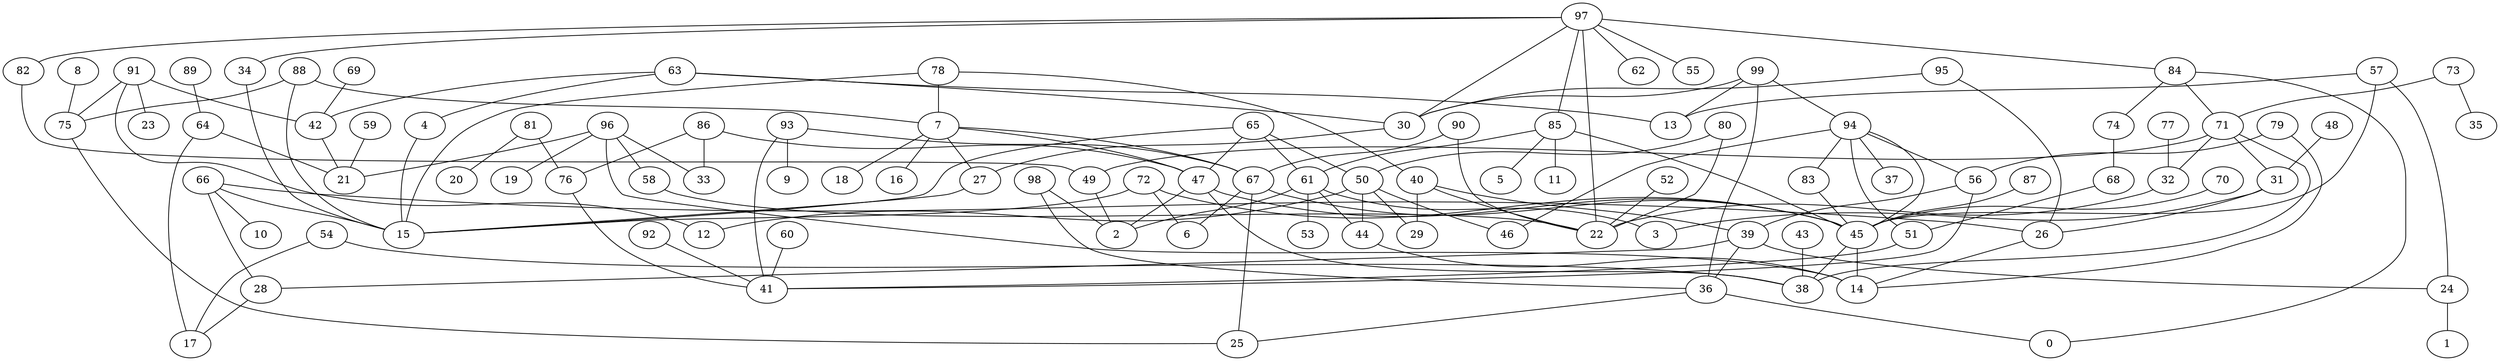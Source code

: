 digraph GG_graph {

subgraph G_graph {
edge [color = black]
"89" -> "64" [dir = none]
"28" -> "17" [dir = none]
"36" -> "25" [dir = none]
"98" -> "2" [dir = none]
"88" -> "75" [dir = none]
"64" -> "17" [dir = none]
"64" -> "21" [dir = none]
"54" -> "38" [dir = none]
"92" -> "41" [dir = none]
"87" -> "45" [dir = none]
"68" -> "51" [dir = none]
"60" -> "41" [dir = none]
"76" -> "41" [dir = none]
"24" -> "1" [dir = none]
"91" -> "23" [dir = none]
"91" -> "75" [dir = none]
"91" -> "42" [dir = none]
"48" -> "31" [dir = none]
"34" -> "15" [dir = none]
"93" -> "9" [dir = none]
"93" -> "67" [dir = none]
"77" -> "32" [dir = none]
"66" -> "10" [dir = none]
"66" -> "15" [dir = none]
"70" -> "45" [dir = none]
"72" -> "6" [dir = none]
"72" -> "45" [dir = none]
"97" -> "62" [dir = none]
"97" -> "55" [dir = none]
"97" -> "82" [dir = none]
"97" -> "30" [dir = none]
"97" -> "22" [dir = none]
"97" -> "85" [dir = none]
"8" -> "75" [dir = none]
"26" -> "14" [dir = none]
"83" -> "45" [dir = none]
"65" -> "61" [dir = none]
"7" -> "18" [dir = none]
"7" -> "16" [dir = none]
"7" -> "27" [dir = none]
"7" -> "47" [dir = none]
"7" -> "67" [dir = none]
"90" -> "22" [dir = none]
"52" -> "22" [dir = none]
"45" -> "38" [dir = none]
"45" -> "14" [dir = none]
"57" -> "24" [dir = none]
"57" -> "13" [dir = none]
"57" -> "45" [dir = none]
"94" -> "37" [dir = none]
"94" -> "56" [dir = none]
"94" -> "46" [dir = none]
"94" -> "45" [dir = none]
"85" -> "5" [dir = none]
"85" -> "11" [dir = none]
"85" -> "61" [dir = none]
"85" -> "45" [dir = none]
"44" -> "14" [dir = none]
"61" -> "3" [dir = none]
"61" -> "53" [dir = none]
"61" -> "2" [dir = none]
"80" -> "50" [dir = none]
"80" -> "22" [dir = none]
"42" -> "21" [dir = none]
"49" -> "2" [dir = none]
"71" -> "31" [dir = none]
"71" -> "32" [dir = none]
"71" -> "38" [dir = none]
"43" -> "38" [dir = none]
"96" -> "58" [dir = none]
"96" -> "19" [dir = none]
"96" -> "21" [dir = none]
"96" -> "33" [dir = none]
"96" -> "14" [dir = none]
"73" -> "35" [dir = none]
"73" -> "71" [dir = none]
"79" -> "14" [dir = none]
"56" -> "39" [dir = none]
"56" -> "41" [dir = none]
"99" -> "94" [dir = none]
"84" -> "0" [dir = none]
"84" -> "74" [dir = none]
"84" -> "71" [dir = none]
"59" -> "21" [dir = none]
"67" -> "25" [dir = none]
"67" -> "45" [dir = none]
"50" -> "12" [dir = none]
"50" -> "29" [dir = none]
"78" -> "15" [dir = none]
"78" -> "7" [dir = none]
"51" -> "41" [dir = none]
"63" -> "4" [dir = none]
"63" -> "13" [dir = none]
"81" -> "20" [dir = none]
"81" -> "76" [dir = none]
"69" -> "42" [dir = none]
"95" -> "26" [dir = none]
"40" -> "22" [dir = none]
"86" -> "33" [dir = none]
"66" -> "26" [dir = none]
"39" -> "36" [dir = none]
"40" -> "39" [dir = none]
"63" -> "30" [dir = none]
"88" -> "7" [dir = none]
"79" -> "56" [dir = none]
"71" -> "49" [dir = none]
"47" -> "2" [dir = none]
"72" -> "15" [dir = none]
"78" -> "40" [dir = none]
"86" -> "47" [dir = none]
"36" -> "0" [dir = none]
"93" -> "41" [dir = none]
"31" -> "26" [dir = none]
"97" -> "84" [dir = none]
"67" -> "6" [dir = none]
"74" -> "68" [dir = none]
"32" -> "22" [dir = none]
"47" -> "38" [dir = none]
"90" -> "67" [dir = none]
"63" -> "42" [dir = none]
"98" -> "36" [dir = none]
"88" -> "15" [dir = none]
"86" -> "76" [dir = none]
"4" -> "15" [dir = none]
"65" -> "15" [dir = none]
"66" -> "28" [dir = none]
"58" -> "22" [dir = none]
"75" -> "25" [dir = none]
"91" -> "12" [dir = none]
"94" -> "51" [dir = none]
"99" -> "13" [dir = none]
"95" -> "30" [dir = none]
"54" -> "17" [dir = none]
"47" -> "45" [dir = none]
"27" -> "15" [dir = none]
"65" -> "50" [dir = none]
"99" -> "36" [dir = none]
"39" -> "24" [dir = none]
"97" -> "34" [dir = none]
"61" -> "44" [dir = none]
"99" -> "30" [dir = none]
"39" -> "28" [dir = none]
"30" -> "27" [dir = none]
"50" -> "46" [dir = none]
"50" -> "44" [dir = none]
"31" -> "3" [dir = none]
"40" -> "29" [dir = none]
"94" -> "83" [dir = none]
"65" -> "47" [dir = none]
"82" -> "49" [dir = none]
}

}
